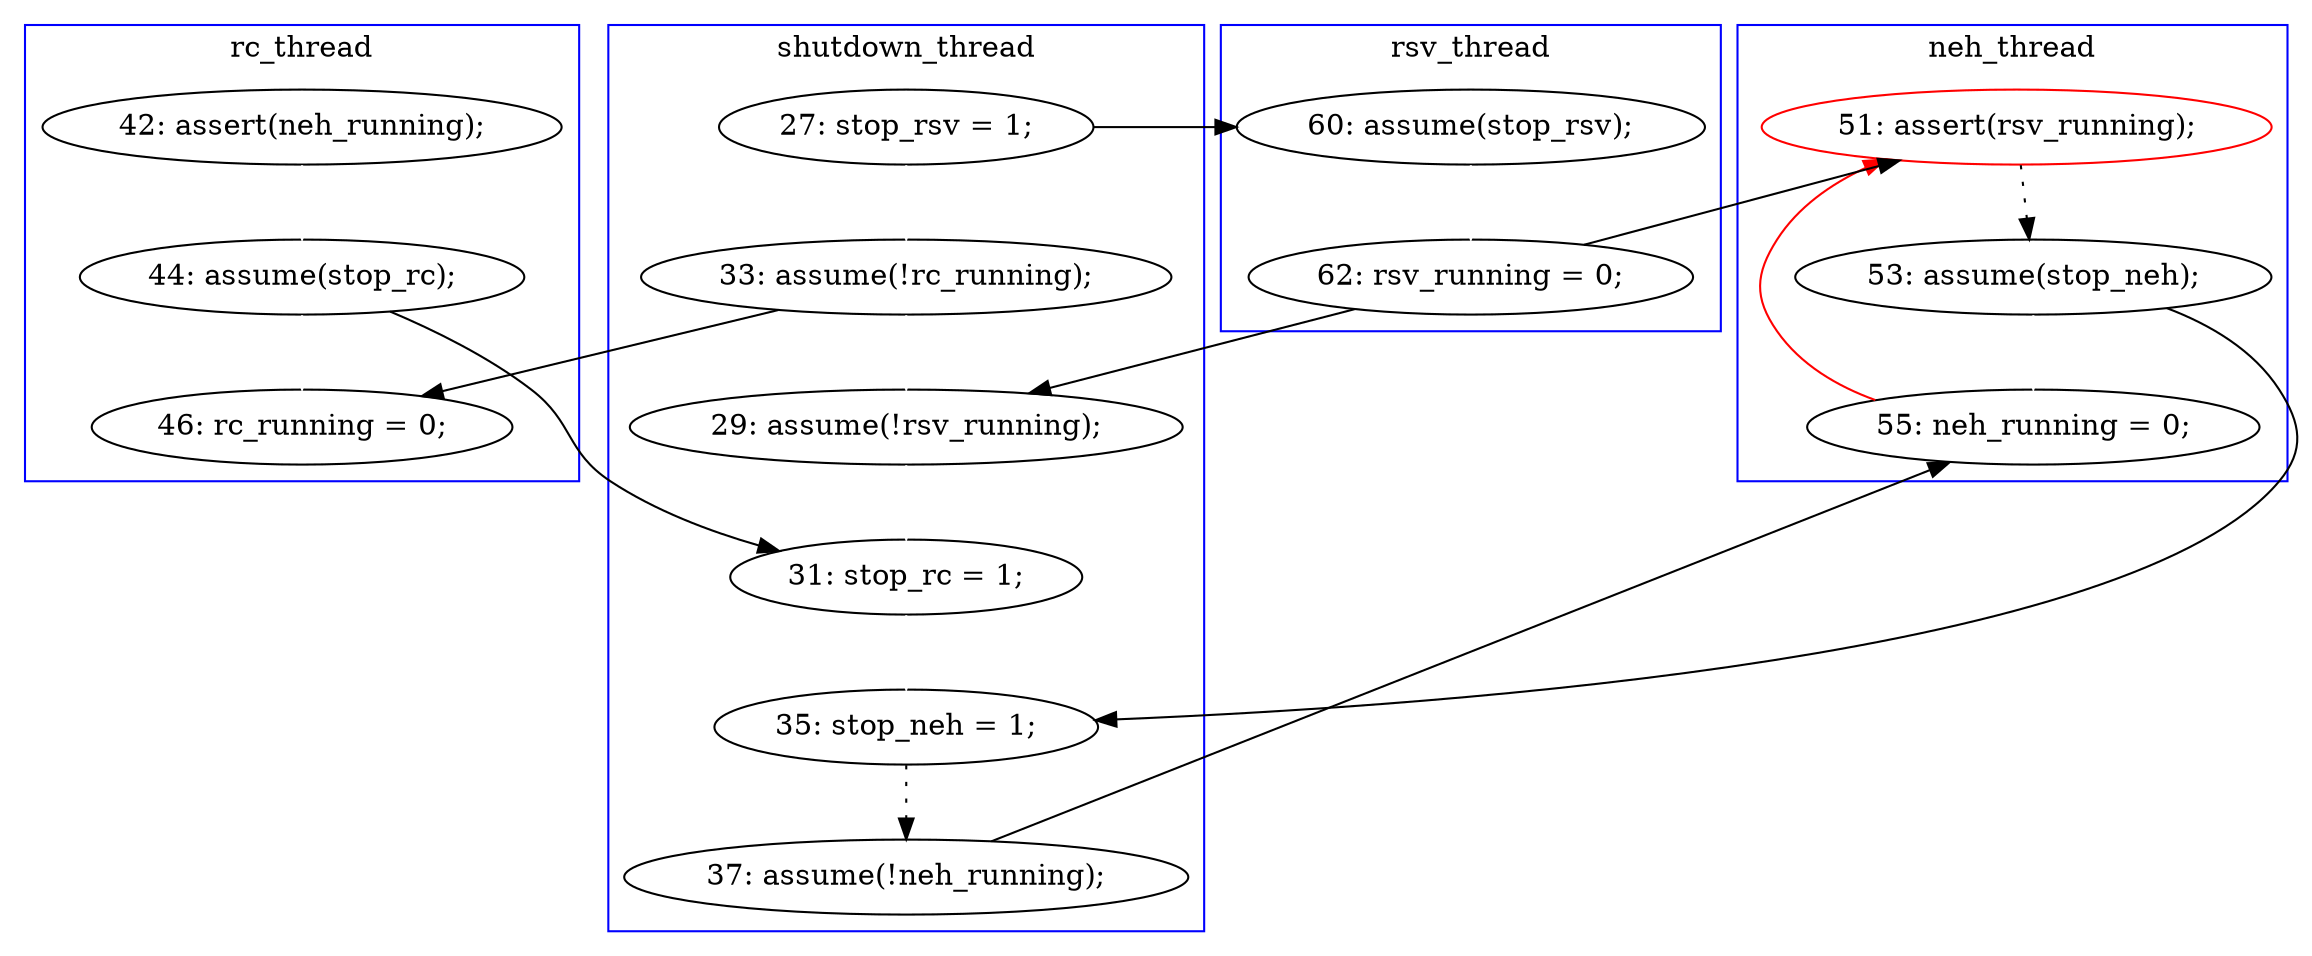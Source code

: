 digraph Counterexample {
	30 -> 33 [color = black, style = solid, constraint = false]
	25 -> 28 [color = white, style = solid]
	14 -> 24 [color = white, style = solid]
	19 -> 23 [color = black, style = solid, constraint = false]
	18 -> 19 [color = white, style = solid]
	33 -> 20 [color = red, style = solid, constraint = false]
	24 -> 26 [color = white, style = solid]
	27 -> 33 [color = white, style = solid]
	20 -> 27 [color = black, style = dotted]
	13 -> 18 [color = black, style = solid, constraint = false]
	23 -> 25 [color = white, style = solid]
	13 -> 21 [color = white, style = solid]
	21 -> 23 [color = white, style = solid]
	24 -> 25 [color = black, style = solid, constraint = false]
	27 -> 28 [color = black, style = solid, constraint = false]
	19 -> 20 [color = black, style = solid, constraint = false]
	28 -> 30 [color = black, style = dotted]
	21 -> 26 [color = black, style = solid, constraint = false]
	subgraph cluster2 {
		label = rc_thread
		color = blue
		14  [label = "42: assert(neh_running);"]
		26  [label = "46: rc_running = 0;"]
		24  [label = "44: assume(stop_rc);"]
	}
	subgraph cluster1 {
		label = shutdown_thread
		color = blue
		13  [label = "27: stop_rsv = 1;"]
		21  [label = "33: assume(!rc_running);"]
		25  [label = "31: stop_rc = 1;"]
		28  [label = "35: stop_neh = 1;"]
		30  [label = "37: assume(!neh_running);"]
		23  [label = "29: assume(!rsv_running);"]
	}
	subgraph cluster3 {
		label = neh_thread
		color = blue
		20  [label = "51: assert(rsv_running);", color = red]
		33  [label = "55: neh_running = 0;"]
		27  [label = "53: assume(stop_neh);"]
	}
	subgraph cluster4 {
		label = rsv_thread
		color = blue
		18  [label = "60: assume(stop_rsv);"]
		19  [label = "62: rsv_running = 0;"]
	}
}